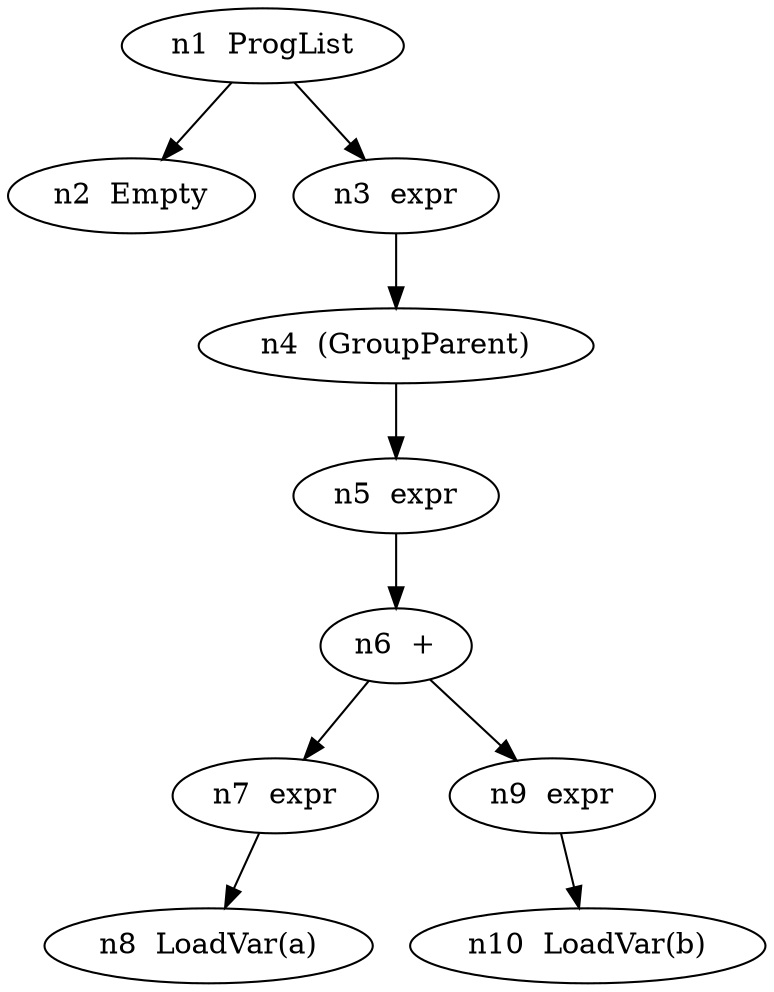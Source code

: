 // Compilador
digraph {
	n1 [label="n1  ProgList"]
	n2 [label="n2  Empty"]
		n1 -> n2
	n6 [label="n6  +"]
	n8 [label="n8  LoadVar(a)"]
		n7 -> n8
	n7 [label="n7  expr"]
	n10 [label="n10  LoadVar(b)"]
		n9 -> n10
	n9 [label="n9  expr"]
		n6 -> n7
		n6 -> n9
		n5 -> n6
	n5 [label="n5  expr"]
		n4 -> n5
	n4 [label="n4  (GroupParent)"]
		n3 -> n4
	n3 [label="n3  expr"]
		n1 -> n3
}